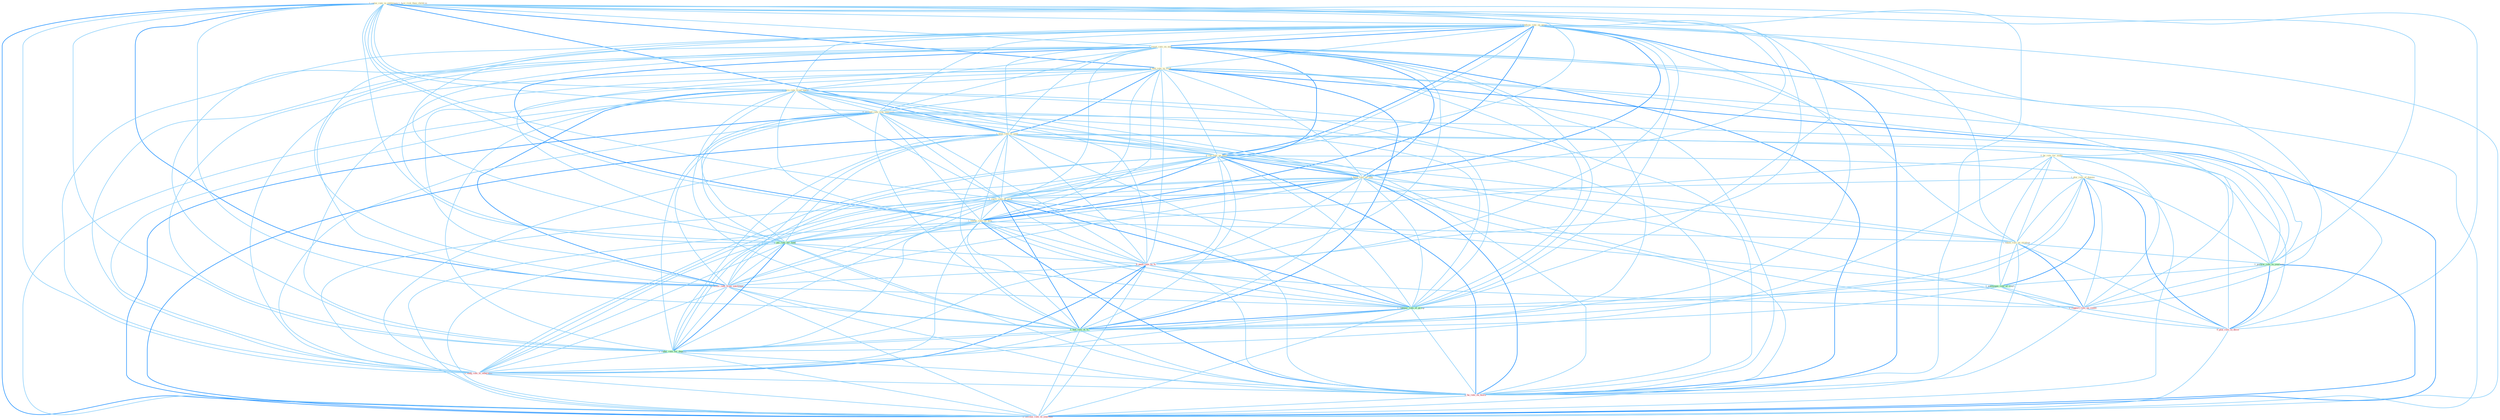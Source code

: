 Graph G{ 
    node
    [shape=polygon,style=filled,width=.5,height=.06,color="#BDFCC9",fixedsize=true,fontsize=4,
    fontcolor="#2f4f4f"];
    {node
    [color="#ffffe0", fontcolor="#8b7d6b"] "1_relax_rate_in_entitynam " "1_confirm_rate_on_paper " "1_reset_rate_on_note " "0_had_rate_in_studi " "1_face_risk_than_children " "0_be_role_for_make " "0_earn_rate_from_agenc " "0_exceed_rate_sinc_yearnum " "1_post_rate_in_year " "1_plai_role_of_dummi " "0_cut_rate_on_them " "1_have_rate_on_vote " "1_carri_rate_of_point " "1_lower_rate_on_debt " "1_taken_role_on_strategi "}
{node [color="#fff0f5", fontcolor="#b22222"] "0_push_rate_to_% " "0_receiv_rate_from_entitynam " "0_support_role_on_condit " "0_nudg_rate_to_othernum " "0_plai_role_in_decis " "0_ha_rate_on_morn " "0_increas_rate_in_yearnum "}
edge [color="#B0E2FF"];

	"1_relax_rate_in_entitynam " -- "1_confirm_rate_on_paper " [w="1", color="#87cefa" ];
	"1_relax_rate_in_entitynam " -- "1_reset_rate_on_note " [w="1", color="#87cefa" ];
	"1_relax_rate_in_entitynam " -- "0_had_rate_in_studi " [w="2", color="#1e90ff" , len=0.8];
	"1_relax_rate_in_entitynam " -- "0_earn_rate_from_agenc " [w="1", color="#87cefa" ];
	"1_relax_rate_in_entitynam " -- "0_exceed_rate_sinc_yearnum " [w="1", color="#87cefa" ];
	"1_relax_rate_in_entitynam " -- "1_post_rate_in_year " [w="2", color="#1e90ff" , len=0.8];
	"1_relax_rate_in_entitynam " -- "0_cut_rate_on_them " [w="1", color="#87cefa" ];
	"1_relax_rate_in_entitynam " -- "1_have_rate_on_vote " [w="1", color="#87cefa" ];
	"1_relax_rate_in_entitynam " -- "1_carri_rate_of_point " [w="1", color="#87cefa" ];
	"1_relax_rate_in_entitynam " -- "1_lower_rate_on_debt " [w="1", color="#87cefa" ];
	"1_relax_rate_in_entitynam " -- "1_portrai_role_in_yearnum " [w="1", color="#87cefa" ];
	"1_relax_rate_in_entitynam " -- "1_pai_rate_for_fund " [w="1", color="#87cefa" ];
	"1_relax_rate_in_entitynam " -- "0_push_rate_to_% " [w="1", color="#87cefa" ];
	"1_relax_rate_in_entitynam " -- "0_receiv_rate_from_entitynam " [w="2", color="#1e90ff" , len=0.8];
	"1_relax_rate_in_entitynam " -- "1_compar_rate_of_group " [w="1", color="#87cefa" ];
	"1_relax_rate_in_entitynam " -- "1_had_rate_of_% " [w="1", color="#87cefa" ];
	"1_relax_rate_in_entitynam " -- "1_reduc_rate_for_deposit " [w="1", color="#87cefa" ];
	"1_relax_rate_in_entitynam " -- "0_nudg_rate_to_othernum " [w="1", color="#87cefa" ];
	"1_relax_rate_in_entitynam " -- "0_plai_role_in_decis " [w="1", color="#87cefa" ];
	"1_relax_rate_in_entitynam " -- "0_ha_rate_on_morn " [w="1", color="#87cefa" ];
	"1_relax_rate_in_entitynam " -- "0_increas_rate_in_yearnum " [w="2", color="#1e90ff" , len=0.8];
	"1_confirm_rate_on_paper " -- "1_reset_rate_on_note " [w="2", color="#1e90ff" , len=0.8];
	"1_confirm_rate_on_paper " -- "0_had_rate_in_studi " [w="1", color="#87cefa" ];
	"1_confirm_rate_on_paper " -- "0_earn_rate_from_agenc " [w="1", color="#87cefa" ];
	"1_confirm_rate_on_paper " -- "0_exceed_rate_sinc_yearnum " [w="1", color="#87cefa" ];
	"1_confirm_rate_on_paper " -- "1_post_rate_in_year " [w="1", color="#87cefa" ];
	"1_confirm_rate_on_paper " -- "0_cut_rate_on_them " [w="2", color="#1e90ff" , len=0.8];
	"1_confirm_rate_on_paper " -- "1_have_rate_on_vote " [w="2", color="#1e90ff" , len=0.8];
	"1_confirm_rate_on_paper " -- "1_carri_rate_of_point " [w="1", color="#87cefa" ];
	"1_confirm_rate_on_paper " -- "1_lower_rate_on_debt " [w="2", color="#1e90ff" , len=0.8];
	"1_confirm_rate_on_paper " -- "1_taken_role_on_strategi " [w="1", color="#87cefa" ];
	"1_confirm_rate_on_paper " -- "1_pai_rate_for_fund " [w="1", color="#87cefa" ];
	"1_confirm_rate_on_paper " -- "0_push_rate_to_% " [w="1", color="#87cefa" ];
	"1_confirm_rate_on_paper " -- "0_receiv_rate_from_entitynam " [w="1", color="#87cefa" ];
	"1_confirm_rate_on_paper " -- "1_compar_rate_of_group " [w="1", color="#87cefa" ];
	"1_confirm_rate_on_paper " -- "0_support_role_on_condit " [w="1", color="#87cefa" ];
	"1_confirm_rate_on_paper " -- "1_had_rate_of_% " [w="1", color="#87cefa" ];
	"1_confirm_rate_on_paper " -- "1_reduc_rate_for_deposit " [w="1", color="#87cefa" ];
	"1_confirm_rate_on_paper " -- "0_nudg_rate_to_othernum " [w="1", color="#87cefa" ];
	"1_confirm_rate_on_paper " -- "0_ha_rate_on_morn " [w="2", color="#1e90ff" , len=0.8];
	"1_confirm_rate_on_paper " -- "0_increas_rate_in_yearnum " [w="1", color="#87cefa" ];
	"1_reset_rate_on_note " -- "0_had_rate_in_studi " [w="1", color="#87cefa" ];
	"1_reset_rate_on_note " -- "0_earn_rate_from_agenc " [w="1", color="#87cefa" ];
	"1_reset_rate_on_note " -- "0_exceed_rate_sinc_yearnum " [w="1", color="#87cefa" ];
	"1_reset_rate_on_note " -- "1_post_rate_in_year " [w="1", color="#87cefa" ];
	"1_reset_rate_on_note " -- "0_cut_rate_on_them " [w="2", color="#1e90ff" , len=0.8];
	"1_reset_rate_on_note " -- "1_have_rate_on_vote " [w="2", color="#1e90ff" , len=0.8];
	"1_reset_rate_on_note " -- "1_carri_rate_of_point " [w="1", color="#87cefa" ];
	"1_reset_rate_on_note " -- "1_lower_rate_on_debt " [w="2", color="#1e90ff" , len=0.8];
	"1_reset_rate_on_note " -- "1_taken_role_on_strategi " [w="1", color="#87cefa" ];
	"1_reset_rate_on_note " -- "1_pai_rate_for_fund " [w="1", color="#87cefa" ];
	"1_reset_rate_on_note " -- "0_push_rate_to_% " [w="1", color="#87cefa" ];
	"1_reset_rate_on_note " -- "0_receiv_rate_from_entitynam " [w="1", color="#87cefa" ];
	"1_reset_rate_on_note " -- "1_compar_rate_of_group " [w="1", color="#87cefa" ];
	"1_reset_rate_on_note " -- "0_support_role_on_condit " [w="1", color="#87cefa" ];
	"1_reset_rate_on_note " -- "1_had_rate_of_% " [w="1", color="#87cefa" ];
	"1_reset_rate_on_note " -- "1_reduc_rate_for_deposit " [w="1", color="#87cefa" ];
	"1_reset_rate_on_note " -- "0_nudg_rate_to_othernum " [w="1", color="#87cefa" ];
	"1_reset_rate_on_note " -- "0_ha_rate_on_morn " [w="2", color="#1e90ff" , len=0.8];
	"1_reset_rate_on_note " -- "0_increas_rate_in_yearnum " [w="1", color="#87cefa" ];
	"0_had_rate_in_studi " -- "0_earn_rate_from_agenc " [w="1", color="#87cefa" ];
	"0_had_rate_in_studi " -- "0_exceed_rate_sinc_yearnum " [w="1", color="#87cefa" ];
	"0_had_rate_in_studi " -- "1_post_rate_in_year " [w="2", color="#1e90ff" , len=0.8];
	"0_had_rate_in_studi " -- "0_cut_rate_on_them " [w="1", color="#87cefa" ];
	"0_had_rate_in_studi " -- "1_have_rate_on_vote " [w="1", color="#87cefa" ];
	"0_had_rate_in_studi " -- "1_carri_rate_of_point " [w="1", color="#87cefa" ];
	"0_had_rate_in_studi " -- "1_lower_rate_on_debt " [w="1", color="#87cefa" ];
	"0_had_rate_in_studi " -- "1_portrai_role_in_yearnum " [w="1", color="#87cefa" ];
	"0_had_rate_in_studi " -- "1_pai_rate_for_fund " [w="1", color="#87cefa" ];
	"0_had_rate_in_studi " -- "0_push_rate_to_% " [w="1", color="#87cefa" ];
	"0_had_rate_in_studi " -- "0_receiv_rate_from_entitynam " [w="1", color="#87cefa" ];
	"0_had_rate_in_studi " -- "1_compar_rate_of_group " [w="1", color="#87cefa" ];
	"0_had_rate_in_studi " -- "1_had_rate_of_% " [w="2", color="#1e90ff" , len=0.8];
	"0_had_rate_in_studi " -- "1_reduc_rate_for_deposit " [w="1", color="#87cefa" ];
	"0_had_rate_in_studi " -- "0_nudg_rate_to_othernum " [w="1", color="#87cefa" ];
	"0_had_rate_in_studi " -- "0_plai_role_in_decis " [w="1", color="#87cefa" ];
	"0_had_rate_in_studi " -- "0_ha_rate_on_morn " [w="1", color="#87cefa" ];
	"0_had_rate_in_studi " -- "0_increas_rate_in_yearnum " [w="2", color="#1e90ff" , len=0.8];
	"0_be_role_for_make " -- "1_plai_role_of_dummi " [w="1", color="#87cefa" ];
	"0_be_role_for_make " -- "1_taken_role_on_strategi " [w="1", color="#87cefa" ];
	"0_be_role_for_make " -- "1_portrai_role_in_yearnum " [w="1", color="#87cefa" ];
	"0_be_role_for_make " -- "1_pai_rate_for_fund " [w="1", color="#87cefa" ];
	"0_be_role_for_make " -- "1_entitynam_role_of_court " [w="1", color="#87cefa" ];
	"0_be_role_for_make " -- "0_support_role_on_condit " [w="1", color="#87cefa" ];
	"0_be_role_for_make " -- "1_reduc_rate_for_deposit " [w="1", color="#87cefa" ];
	"0_be_role_for_make " -- "0_plai_role_in_decis " [w="1", color="#87cefa" ];
	"0_earn_rate_from_agenc " -- "0_exceed_rate_sinc_yearnum " [w="1", color="#87cefa" ];
	"0_earn_rate_from_agenc " -- "1_post_rate_in_year " [w="1", color="#87cefa" ];
	"0_earn_rate_from_agenc " -- "0_cut_rate_on_them " [w="1", color="#87cefa" ];
	"0_earn_rate_from_agenc " -- "1_have_rate_on_vote " [w="1", color="#87cefa" ];
	"0_earn_rate_from_agenc " -- "1_carri_rate_of_point " [w="1", color="#87cefa" ];
	"0_earn_rate_from_agenc " -- "1_lower_rate_on_debt " [w="1", color="#87cefa" ];
	"0_earn_rate_from_agenc " -- "1_pai_rate_for_fund " [w="1", color="#87cefa" ];
	"0_earn_rate_from_agenc " -- "0_push_rate_to_% " [w="1", color="#87cefa" ];
	"0_earn_rate_from_agenc " -- "0_receiv_rate_from_entitynam " [w="2", color="#1e90ff" , len=0.8];
	"0_earn_rate_from_agenc " -- "1_compar_rate_of_group " [w="1", color="#87cefa" ];
	"0_earn_rate_from_agenc " -- "1_had_rate_of_% " [w="1", color="#87cefa" ];
	"0_earn_rate_from_agenc " -- "1_reduc_rate_for_deposit " [w="1", color="#87cefa" ];
	"0_earn_rate_from_agenc " -- "0_nudg_rate_to_othernum " [w="1", color="#87cefa" ];
	"0_earn_rate_from_agenc " -- "0_ha_rate_on_morn " [w="1", color="#87cefa" ];
	"0_earn_rate_from_agenc " -- "0_increas_rate_in_yearnum " [w="1", color="#87cefa" ];
	"0_exceed_rate_sinc_yearnum " -- "1_post_rate_in_year " [w="1", color="#87cefa" ];
	"0_exceed_rate_sinc_yearnum " -- "0_cut_rate_on_them " [w="1", color="#87cefa" ];
	"0_exceed_rate_sinc_yearnum " -- "1_have_rate_on_vote " [w="1", color="#87cefa" ];
	"0_exceed_rate_sinc_yearnum " -- "1_carri_rate_of_point " [w="1", color="#87cefa" ];
	"0_exceed_rate_sinc_yearnum " -- "1_lower_rate_on_debt " [w="1", color="#87cefa" ];
	"0_exceed_rate_sinc_yearnum " -- "1_portrai_role_in_yearnum " [w="1", color="#87cefa" ];
	"0_exceed_rate_sinc_yearnum " -- "1_pai_rate_for_fund " [w="1", color="#87cefa" ];
	"0_exceed_rate_sinc_yearnum " -- "0_push_rate_to_% " [w="1", color="#87cefa" ];
	"0_exceed_rate_sinc_yearnum " -- "0_receiv_rate_from_entitynam " [w="1", color="#87cefa" ];
	"0_exceed_rate_sinc_yearnum " -- "1_compar_rate_of_group " [w="1", color="#87cefa" ];
	"0_exceed_rate_sinc_yearnum " -- "1_had_rate_of_% " [w="1", color="#87cefa" ];
	"0_exceed_rate_sinc_yearnum " -- "1_reduc_rate_for_deposit " [w="1", color="#87cefa" ];
	"0_exceed_rate_sinc_yearnum " -- "0_nudg_rate_to_othernum " [w="1", color="#87cefa" ];
	"0_exceed_rate_sinc_yearnum " -- "0_ha_rate_on_morn " [w="1", color="#87cefa" ];
	"0_exceed_rate_sinc_yearnum " -- "0_increas_rate_in_yearnum " [w="2", color="#1e90ff" , len=0.8];
	"1_post_rate_in_year " -- "0_cut_rate_on_them " [w="1", color="#87cefa" ];
	"1_post_rate_in_year " -- "1_have_rate_on_vote " [w="1", color="#87cefa" ];
	"1_post_rate_in_year " -- "1_carri_rate_of_point " [w="1", color="#87cefa" ];
	"1_post_rate_in_year " -- "1_lower_rate_on_debt " [w="1", color="#87cefa" ];
	"1_post_rate_in_year " -- "1_portrai_role_in_yearnum " [w="1", color="#87cefa" ];
	"1_post_rate_in_year " -- "1_pai_rate_for_fund " [w="1", color="#87cefa" ];
	"1_post_rate_in_year " -- "0_push_rate_to_% " [w="1", color="#87cefa" ];
	"1_post_rate_in_year " -- "0_receiv_rate_from_entitynam " [w="1", color="#87cefa" ];
	"1_post_rate_in_year " -- "1_compar_rate_of_group " [w="1", color="#87cefa" ];
	"1_post_rate_in_year " -- "1_had_rate_of_% " [w="1", color="#87cefa" ];
	"1_post_rate_in_year " -- "1_reduc_rate_for_deposit " [w="1", color="#87cefa" ];
	"1_post_rate_in_year " -- "0_nudg_rate_to_othernum " [w="1", color="#87cefa" ];
	"1_post_rate_in_year " -- "0_plai_role_in_decis " [w="1", color="#87cefa" ];
	"1_post_rate_in_year " -- "0_ha_rate_on_morn " [w="1", color="#87cefa" ];
	"1_post_rate_in_year " -- "0_increas_rate_in_yearnum " [w="2", color="#1e90ff" , len=0.8];
	"1_plai_role_of_dummi " -- "1_carri_rate_of_point " [w="1", color="#87cefa" ];
	"1_plai_role_of_dummi " -- "1_taken_role_on_strategi " [w="1", color="#87cefa" ];
	"1_plai_role_of_dummi " -- "1_portrai_role_in_yearnum " [w="1", color="#87cefa" ];
	"1_plai_role_of_dummi " -- "1_entitynam_role_of_court " [w="2", color="#1e90ff" , len=0.8];
	"1_plai_role_of_dummi " -- "1_compar_rate_of_group " [w="1", color="#87cefa" ];
	"1_plai_role_of_dummi " -- "0_support_role_on_condit " [w="1", color="#87cefa" ];
	"1_plai_role_of_dummi " -- "1_had_rate_of_% " [w="1", color="#87cefa" ];
	"1_plai_role_of_dummi " -- "0_plai_role_in_decis " [w="2", color="#1e90ff" , len=0.8];
	"0_cut_rate_on_them " -- "1_have_rate_on_vote " [w="2", color="#1e90ff" , len=0.8];
	"0_cut_rate_on_them " -- "1_carri_rate_of_point " [w="1", color="#87cefa" ];
	"0_cut_rate_on_them " -- "1_lower_rate_on_debt " [w="2", color="#1e90ff" , len=0.8];
	"0_cut_rate_on_them " -- "1_taken_role_on_strategi " [w="1", color="#87cefa" ];
	"0_cut_rate_on_them " -- "1_pai_rate_for_fund " [w="1", color="#87cefa" ];
	"0_cut_rate_on_them " -- "0_push_rate_to_% " [w="1", color="#87cefa" ];
	"0_cut_rate_on_them " -- "0_receiv_rate_from_entitynam " [w="1", color="#87cefa" ];
	"0_cut_rate_on_them " -- "1_compar_rate_of_group " [w="1", color="#87cefa" ];
	"0_cut_rate_on_them " -- "0_support_role_on_condit " [w="1", color="#87cefa" ];
	"0_cut_rate_on_them " -- "1_had_rate_of_% " [w="1", color="#87cefa" ];
	"0_cut_rate_on_them " -- "1_reduc_rate_for_deposit " [w="1", color="#87cefa" ];
	"0_cut_rate_on_them " -- "0_nudg_rate_to_othernum " [w="1", color="#87cefa" ];
	"0_cut_rate_on_them " -- "0_ha_rate_on_morn " [w="2", color="#1e90ff" , len=0.8];
	"0_cut_rate_on_them " -- "0_increas_rate_in_yearnum " [w="1", color="#87cefa" ];
	"1_have_rate_on_vote " -- "1_carri_rate_of_point " [w="1", color="#87cefa" ];
	"1_have_rate_on_vote " -- "1_lower_rate_on_debt " [w="2", color="#1e90ff" , len=0.8];
	"1_have_rate_on_vote " -- "1_taken_role_on_strategi " [w="1", color="#87cefa" ];
	"1_have_rate_on_vote " -- "1_pai_rate_for_fund " [w="1", color="#87cefa" ];
	"1_have_rate_on_vote " -- "0_push_rate_to_% " [w="1", color="#87cefa" ];
	"1_have_rate_on_vote " -- "0_receiv_rate_from_entitynam " [w="1", color="#87cefa" ];
	"1_have_rate_on_vote " -- "1_compar_rate_of_group " [w="1", color="#87cefa" ];
	"1_have_rate_on_vote " -- "0_support_role_on_condit " [w="1", color="#87cefa" ];
	"1_have_rate_on_vote " -- "1_had_rate_of_% " [w="1", color="#87cefa" ];
	"1_have_rate_on_vote " -- "1_reduc_rate_for_deposit " [w="1", color="#87cefa" ];
	"1_have_rate_on_vote " -- "0_nudg_rate_to_othernum " [w="1", color="#87cefa" ];
	"1_have_rate_on_vote " -- "0_ha_rate_on_morn " [w="2", color="#1e90ff" , len=0.8];
	"1_have_rate_on_vote " -- "0_increas_rate_in_yearnum " [w="1", color="#87cefa" ];
	"1_carri_rate_of_point " -- "1_lower_rate_on_debt " [w="1", color="#87cefa" ];
	"1_carri_rate_of_point " -- "1_pai_rate_for_fund " [w="1", color="#87cefa" ];
	"1_carri_rate_of_point " -- "0_push_rate_to_% " [w="1", color="#87cefa" ];
	"1_carri_rate_of_point " -- "1_entitynam_role_of_court " [w="1", color="#87cefa" ];
	"1_carri_rate_of_point " -- "0_receiv_rate_from_entitynam " [w="1", color="#87cefa" ];
	"1_carri_rate_of_point " -- "1_compar_rate_of_group " [w="2", color="#1e90ff" , len=0.8];
	"1_carri_rate_of_point " -- "1_had_rate_of_% " [w="2", color="#1e90ff" , len=0.8];
	"1_carri_rate_of_point " -- "1_reduc_rate_for_deposit " [w="1", color="#87cefa" ];
	"1_carri_rate_of_point " -- "0_nudg_rate_to_othernum " [w="1", color="#87cefa" ];
	"1_carri_rate_of_point " -- "0_ha_rate_on_morn " [w="1", color="#87cefa" ];
	"1_carri_rate_of_point " -- "0_increas_rate_in_yearnum " [w="1", color="#87cefa" ];
	"1_lower_rate_on_debt " -- "1_taken_role_on_strategi " [w="1", color="#87cefa" ];
	"1_lower_rate_on_debt " -- "1_pai_rate_for_fund " [w="1", color="#87cefa" ];
	"1_lower_rate_on_debt " -- "0_push_rate_to_% " [w="1", color="#87cefa" ];
	"1_lower_rate_on_debt " -- "0_receiv_rate_from_entitynam " [w="1", color="#87cefa" ];
	"1_lower_rate_on_debt " -- "1_compar_rate_of_group " [w="1", color="#87cefa" ];
	"1_lower_rate_on_debt " -- "0_support_role_on_condit " [w="1", color="#87cefa" ];
	"1_lower_rate_on_debt " -- "1_had_rate_of_% " [w="1", color="#87cefa" ];
	"1_lower_rate_on_debt " -- "1_reduc_rate_for_deposit " [w="1", color="#87cefa" ];
	"1_lower_rate_on_debt " -- "0_nudg_rate_to_othernum " [w="1", color="#87cefa" ];
	"1_lower_rate_on_debt " -- "0_ha_rate_on_morn " [w="2", color="#1e90ff" , len=0.8];
	"1_lower_rate_on_debt " -- "0_increas_rate_in_yearnum " [w="1", color="#87cefa" ];
	"1_taken_role_on_strategi " -- "1_portrai_role_in_yearnum " [w="1", color="#87cefa" ];
	"1_taken_role_on_strategi " -- "1_entitynam_role_of_court " [w="1", color="#87cefa" ];
	"1_taken_role_on_strategi " -- "0_support_role_on_condit " [w="2", color="#1e90ff" , len=0.8];
	"1_taken_role_on_strategi " -- "0_plai_role_in_decis " [w="1", color="#87cefa" ];
	"1_taken_role_on_strategi " -- "0_ha_rate_on_morn " [w="1", color="#87cefa" ];
	"1_portrai_role_in_yearnum " -- "1_entitynam_role_of_court " [w="1", color="#87cefa" ];
	"1_portrai_role_in_yearnum " -- "0_support_role_on_condit " [w="1", color="#87cefa" ];
	"1_portrai_role_in_yearnum " -- "0_plai_role_in_decis " [w="2", color="#1e90ff" , len=0.8];
	"1_portrai_role_in_yearnum " -- "0_increas_rate_in_yearnum " [w="2", color="#1e90ff" , len=0.8];
	"1_pai_rate_for_fund " -- "0_push_rate_to_% " [w="1", color="#87cefa" ];
	"1_pai_rate_for_fund " -- "0_receiv_rate_from_entitynam " [w="1", color="#87cefa" ];
	"1_pai_rate_for_fund " -- "1_compar_rate_of_group " [w="1", color="#87cefa" ];
	"1_pai_rate_for_fund " -- "1_had_rate_of_% " [w="1", color="#87cefa" ];
	"1_pai_rate_for_fund " -- "1_reduc_rate_for_deposit " [w="2", color="#1e90ff" , len=0.8];
	"1_pai_rate_for_fund " -- "0_nudg_rate_to_othernum " [w="1", color="#87cefa" ];
	"1_pai_rate_for_fund " -- "0_ha_rate_on_morn " [w="1", color="#87cefa" ];
	"1_pai_rate_for_fund " -- "0_increas_rate_in_yearnum " [w="1", color="#87cefa" ];
	"0_push_rate_to_% " -- "0_receiv_rate_from_entitynam " [w="1", color="#87cefa" ];
	"0_push_rate_to_% " -- "1_compar_rate_of_group " [w="1", color="#87cefa" ];
	"0_push_rate_to_% " -- "1_had_rate_of_% " [w="2", color="#1e90ff" , len=0.8];
	"0_push_rate_to_% " -- "1_reduc_rate_for_deposit " [w="1", color="#87cefa" ];
	"0_push_rate_to_% " -- "0_nudg_rate_to_othernum " [w="2", color="#1e90ff" , len=0.8];
	"0_push_rate_to_% " -- "0_ha_rate_on_morn " [w="1", color="#87cefa" ];
	"0_push_rate_to_% " -- "0_increas_rate_in_yearnum " [w="1", color="#87cefa" ];
	"1_entitynam_role_of_court " -- "1_compar_rate_of_group " [w="1", color="#87cefa" ];
	"1_entitynam_role_of_court " -- "0_support_role_on_condit " [w="1", color="#87cefa" ];
	"1_entitynam_role_of_court " -- "1_had_rate_of_% " [w="1", color="#87cefa" ];
	"1_entitynam_role_of_court " -- "0_plai_role_in_decis " [w="1", color="#87cefa" ];
	"0_receiv_rate_from_entitynam " -- "1_compar_rate_of_group " [w="1", color="#87cefa" ];
	"0_receiv_rate_from_entitynam " -- "1_had_rate_of_% " [w="1", color="#87cefa" ];
	"0_receiv_rate_from_entitynam " -- "1_reduc_rate_for_deposit " [w="1", color="#87cefa" ];
	"0_receiv_rate_from_entitynam " -- "0_nudg_rate_to_othernum " [w="1", color="#87cefa" ];
	"0_receiv_rate_from_entitynam " -- "0_ha_rate_on_morn " [w="1", color="#87cefa" ];
	"0_receiv_rate_from_entitynam " -- "0_increas_rate_in_yearnum " [w="1", color="#87cefa" ];
	"1_compar_rate_of_group " -- "1_had_rate_of_% " [w="2", color="#1e90ff" , len=0.8];
	"1_compar_rate_of_group " -- "1_reduc_rate_for_deposit " [w="1", color="#87cefa" ];
	"1_compar_rate_of_group " -- "0_nudg_rate_to_othernum " [w="1", color="#87cefa" ];
	"1_compar_rate_of_group " -- "0_ha_rate_on_morn " [w="1", color="#87cefa" ];
	"1_compar_rate_of_group " -- "0_increas_rate_in_yearnum " [w="1", color="#87cefa" ];
	"0_support_role_on_condit " -- "0_plai_role_in_decis " [w="1", color="#87cefa" ];
	"0_support_role_on_condit " -- "0_ha_rate_on_morn " [w="1", color="#87cefa" ];
	"1_had_rate_of_% " -- "1_reduc_rate_for_deposit " [w="1", color="#87cefa" ];
	"1_had_rate_of_% " -- "0_nudg_rate_to_othernum " [w="1", color="#87cefa" ];
	"1_had_rate_of_% " -- "0_ha_rate_on_morn " [w="1", color="#87cefa" ];
	"1_had_rate_of_% " -- "0_increas_rate_in_yearnum " [w="1", color="#87cefa" ];
	"1_reduc_rate_for_deposit " -- "0_nudg_rate_to_othernum " [w="1", color="#87cefa" ];
	"1_reduc_rate_for_deposit " -- "0_ha_rate_on_morn " [w="1", color="#87cefa" ];
	"1_reduc_rate_for_deposit " -- "0_increas_rate_in_yearnum " [w="1", color="#87cefa" ];
	"0_nudg_rate_to_othernum " -- "0_ha_rate_on_morn " [w="1", color="#87cefa" ];
	"0_nudg_rate_to_othernum " -- "0_increas_rate_in_yearnum " [w="1", color="#87cefa" ];
	"0_plai_role_in_decis " -- "0_increas_rate_in_yearnum " [w="1", color="#87cefa" ];
	"0_ha_rate_on_morn " -- "0_increas_rate_in_yearnum " [w="1", color="#87cefa" ];
}